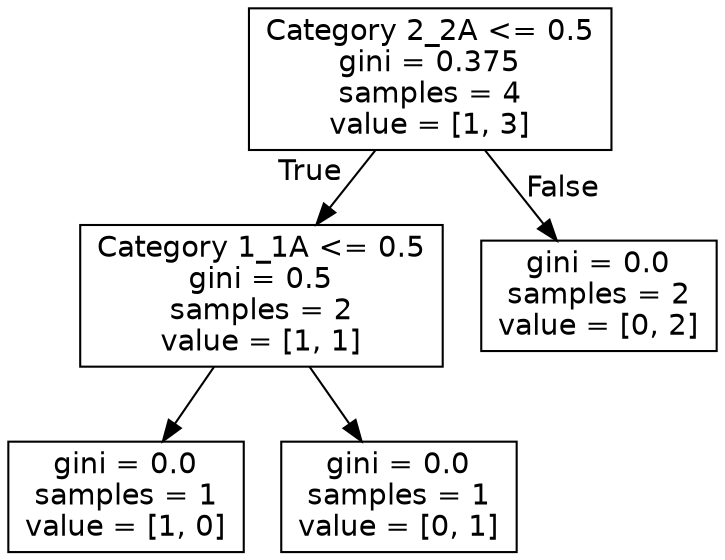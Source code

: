 digraph Tree {
node [shape=box, fontname="helvetica"] ;
edge [fontname="helvetica"] ;
0 [label="Category 2_2A <= 0.5\ngini = 0.375\nsamples = 4\nvalue = [1, 3]"] ;
1 [label="Category 1_1A <= 0.5\ngini = 0.5\nsamples = 2\nvalue = [1, 1]"] ;
0 -> 1 [labeldistance=2.5, labelangle=45, headlabel="True"] ;
2 [label="gini = 0.0\nsamples = 1\nvalue = [1, 0]"] ;
1 -> 2 ;
3 [label="gini = 0.0\nsamples = 1\nvalue = [0, 1]"] ;
1 -> 3 ;
4 [label="gini = 0.0\nsamples = 2\nvalue = [0, 2]"] ;
0 -> 4 [labeldistance=2.5, labelangle=-45, headlabel="False"] ;
}